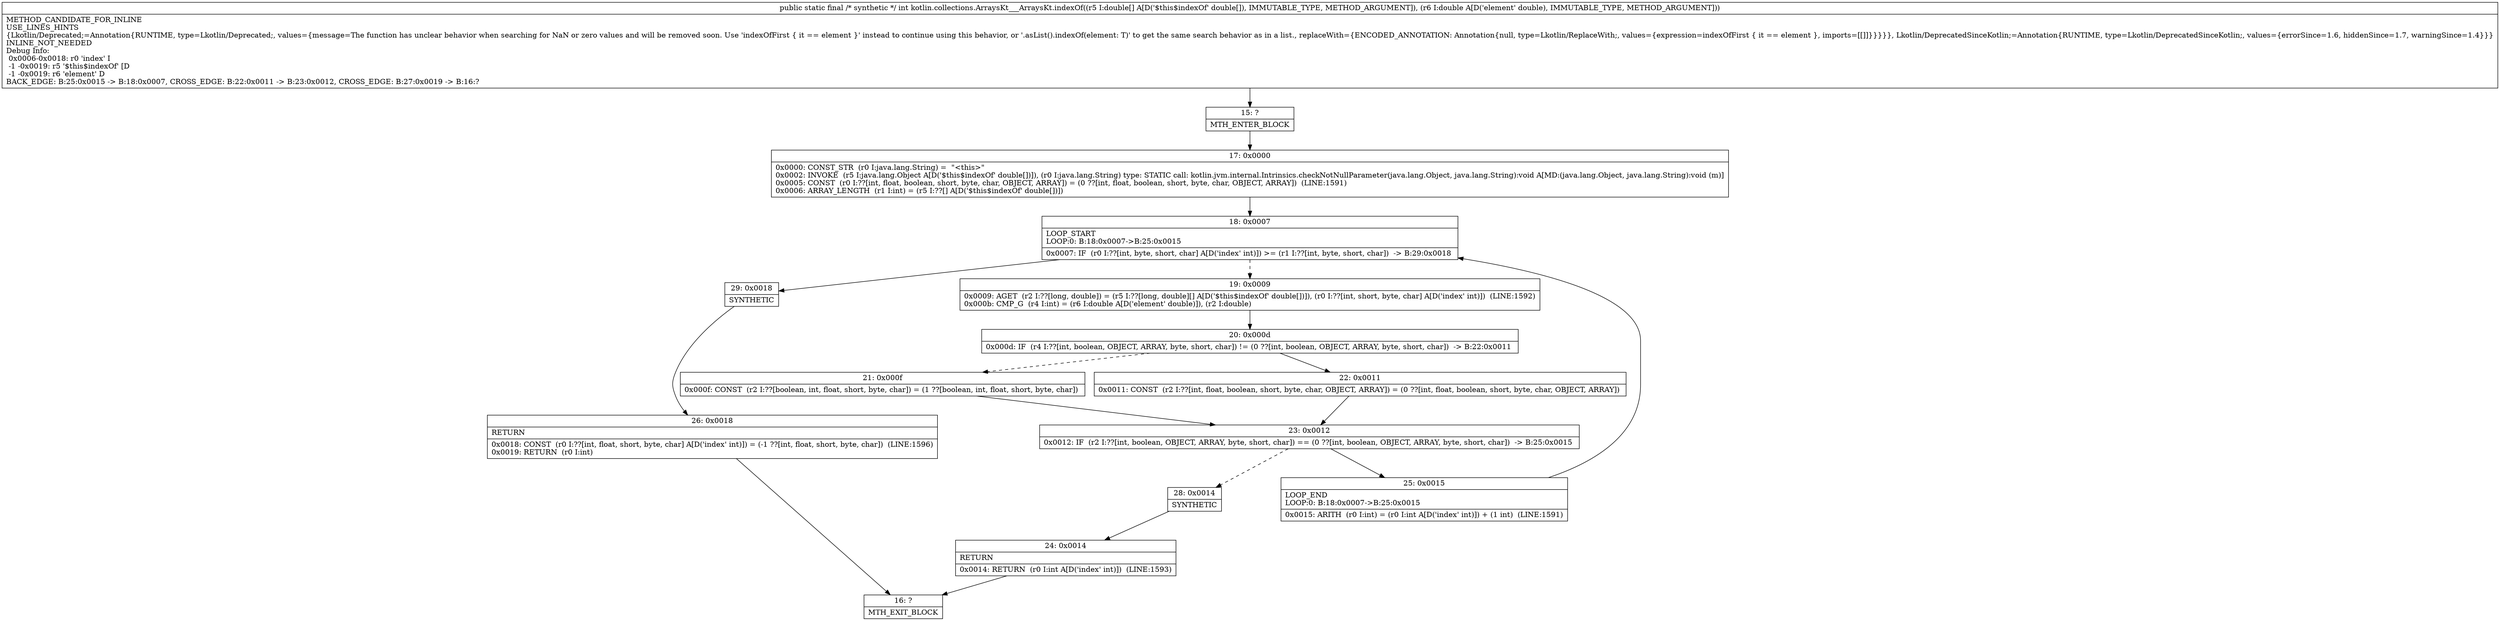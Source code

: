 digraph "CFG forkotlin.collections.ArraysKt___ArraysKt.indexOf([DD)I" {
Node_15 [shape=record,label="{15\:\ ?|MTH_ENTER_BLOCK\l}"];
Node_17 [shape=record,label="{17\:\ 0x0000|0x0000: CONST_STR  (r0 I:java.lang.String) =  \"\<this\>\" \l0x0002: INVOKE  (r5 I:java.lang.Object A[D('$this$indexOf' double[])]), (r0 I:java.lang.String) type: STATIC call: kotlin.jvm.internal.Intrinsics.checkNotNullParameter(java.lang.Object, java.lang.String):void A[MD:(java.lang.Object, java.lang.String):void (m)]\l0x0005: CONST  (r0 I:??[int, float, boolean, short, byte, char, OBJECT, ARRAY]) = (0 ??[int, float, boolean, short, byte, char, OBJECT, ARRAY])  (LINE:1591)\l0x0006: ARRAY_LENGTH  (r1 I:int) = (r5 I:??[] A[D('$this$indexOf' double[])]) \l}"];
Node_18 [shape=record,label="{18\:\ 0x0007|LOOP_START\lLOOP:0: B:18:0x0007\-\>B:25:0x0015\l|0x0007: IF  (r0 I:??[int, byte, short, char] A[D('index' int)]) \>= (r1 I:??[int, byte, short, char])  \-\> B:29:0x0018 \l}"];
Node_19 [shape=record,label="{19\:\ 0x0009|0x0009: AGET  (r2 I:??[long, double]) = (r5 I:??[long, double][] A[D('$this$indexOf' double[])]), (r0 I:??[int, short, byte, char] A[D('index' int)])  (LINE:1592)\l0x000b: CMP_G  (r4 I:int) = (r6 I:double A[D('element' double)]), (r2 I:double) \l}"];
Node_20 [shape=record,label="{20\:\ 0x000d|0x000d: IF  (r4 I:??[int, boolean, OBJECT, ARRAY, byte, short, char]) != (0 ??[int, boolean, OBJECT, ARRAY, byte, short, char])  \-\> B:22:0x0011 \l}"];
Node_21 [shape=record,label="{21\:\ 0x000f|0x000f: CONST  (r2 I:??[boolean, int, float, short, byte, char]) = (1 ??[boolean, int, float, short, byte, char]) \l}"];
Node_23 [shape=record,label="{23\:\ 0x0012|0x0012: IF  (r2 I:??[int, boolean, OBJECT, ARRAY, byte, short, char]) == (0 ??[int, boolean, OBJECT, ARRAY, byte, short, char])  \-\> B:25:0x0015 \l}"];
Node_25 [shape=record,label="{25\:\ 0x0015|LOOP_END\lLOOP:0: B:18:0x0007\-\>B:25:0x0015\l|0x0015: ARITH  (r0 I:int) = (r0 I:int A[D('index' int)]) + (1 int)  (LINE:1591)\l}"];
Node_28 [shape=record,label="{28\:\ 0x0014|SYNTHETIC\l}"];
Node_24 [shape=record,label="{24\:\ 0x0014|RETURN\l|0x0014: RETURN  (r0 I:int A[D('index' int)])  (LINE:1593)\l}"];
Node_16 [shape=record,label="{16\:\ ?|MTH_EXIT_BLOCK\l}"];
Node_22 [shape=record,label="{22\:\ 0x0011|0x0011: CONST  (r2 I:??[int, float, boolean, short, byte, char, OBJECT, ARRAY]) = (0 ??[int, float, boolean, short, byte, char, OBJECT, ARRAY]) \l}"];
Node_29 [shape=record,label="{29\:\ 0x0018|SYNTHETIC\l}"];
Node_26 [shape=record,label="{26\:\ 0x0018|RETURN\l|0x0018: CONST  (r0 I:??[int, float, short, byte, char] A[D('index' int)]) = (\-1 ??[int, float, short, byte, char])  (LINE:1596)\l0x0019: RETURN  (r0 I:int) \l}"];
MethodNode[shape=record,label="{public static final \/* synthetic *\/ int kotlin.collections.ArraysKt___ArraysKt.indexOf((r5 I:double[] A[D('$this$indexOf' double[]), IMMUTABLE_TYPE, METHOD_ARGUMENT]), (r6 I:double A[D('element' double), IMMUTABLE_TYPE, METHOD_ARGUMENT]))  | METHOD_CANDIDATE_FOR_INLINE\lUSE_LINES_HINTS\l\{Lkotlin\/Deprecated;=Annotation\{RUNTIME, type=Lkotlin\/Deprecated;, values=\{message=The function has unclear behavior when searching for NaN or zero values and will be removed soon. Use 'indexOfFirst \{ it == element \}' instead to continue using this behavior, or '.asList().indexOf(element: T)' to get the same search behavior as in a list., replaceWith=\{ENCODED_ANNOTATION: Annotation\{null, type=Lkotlin\/ReplaceWith;, values=\{expression=indexOfFirst \{ it == element \}, imports=[[]]\}\}\}\}\}, Lkotlin\/DeprecatedSinceKotlin;=Annotation\{RUNTIME, type=Lkotlin\/DeprecatedSinceKotlin;, values=\{errorSince=1.6, hiddenSince=1.7, warningSince=1.4\}\}\}\lINLINE_NOT_NEEDED\lDebug Info:\l  0x0006\-0x0018: r0 'index' I\l  \-1 \-0x0019: r5 '$this$indexOf' [D\l  \-1 \-0x0019: r6 'element' D\lBACK_EDGE: B:25:0x0015 \-\> B:18:0x0007, CROSS_EDGE: B:22:0x0011 \-\> B:23:0x0012, CROSS_EDGE: B:27:0x0019 \-\> B:16:?\l}"];
MethodNode -> Node_15;Node_15 -> Node_17;
Node_17 -> Node_18;
Node_18 -> Node_19[style=dashed];
Node_18 -> Node_29;
Node_19 -> Node_20;
Node_20 -> Node_21[style=dashed];
Node_20 -> Node_22;
Node_21 -> Node_23;
Node_23 -> Node_25;
Node_23 -> Node_28[style=dashed];
Node_25 -> Node_18;
Node_28 -> Node_24;
Node_24 -> Node_16;
Node_22 -> Node_23;
Node_29 -> Node_26;
Node_26 -> Node_16;
}

